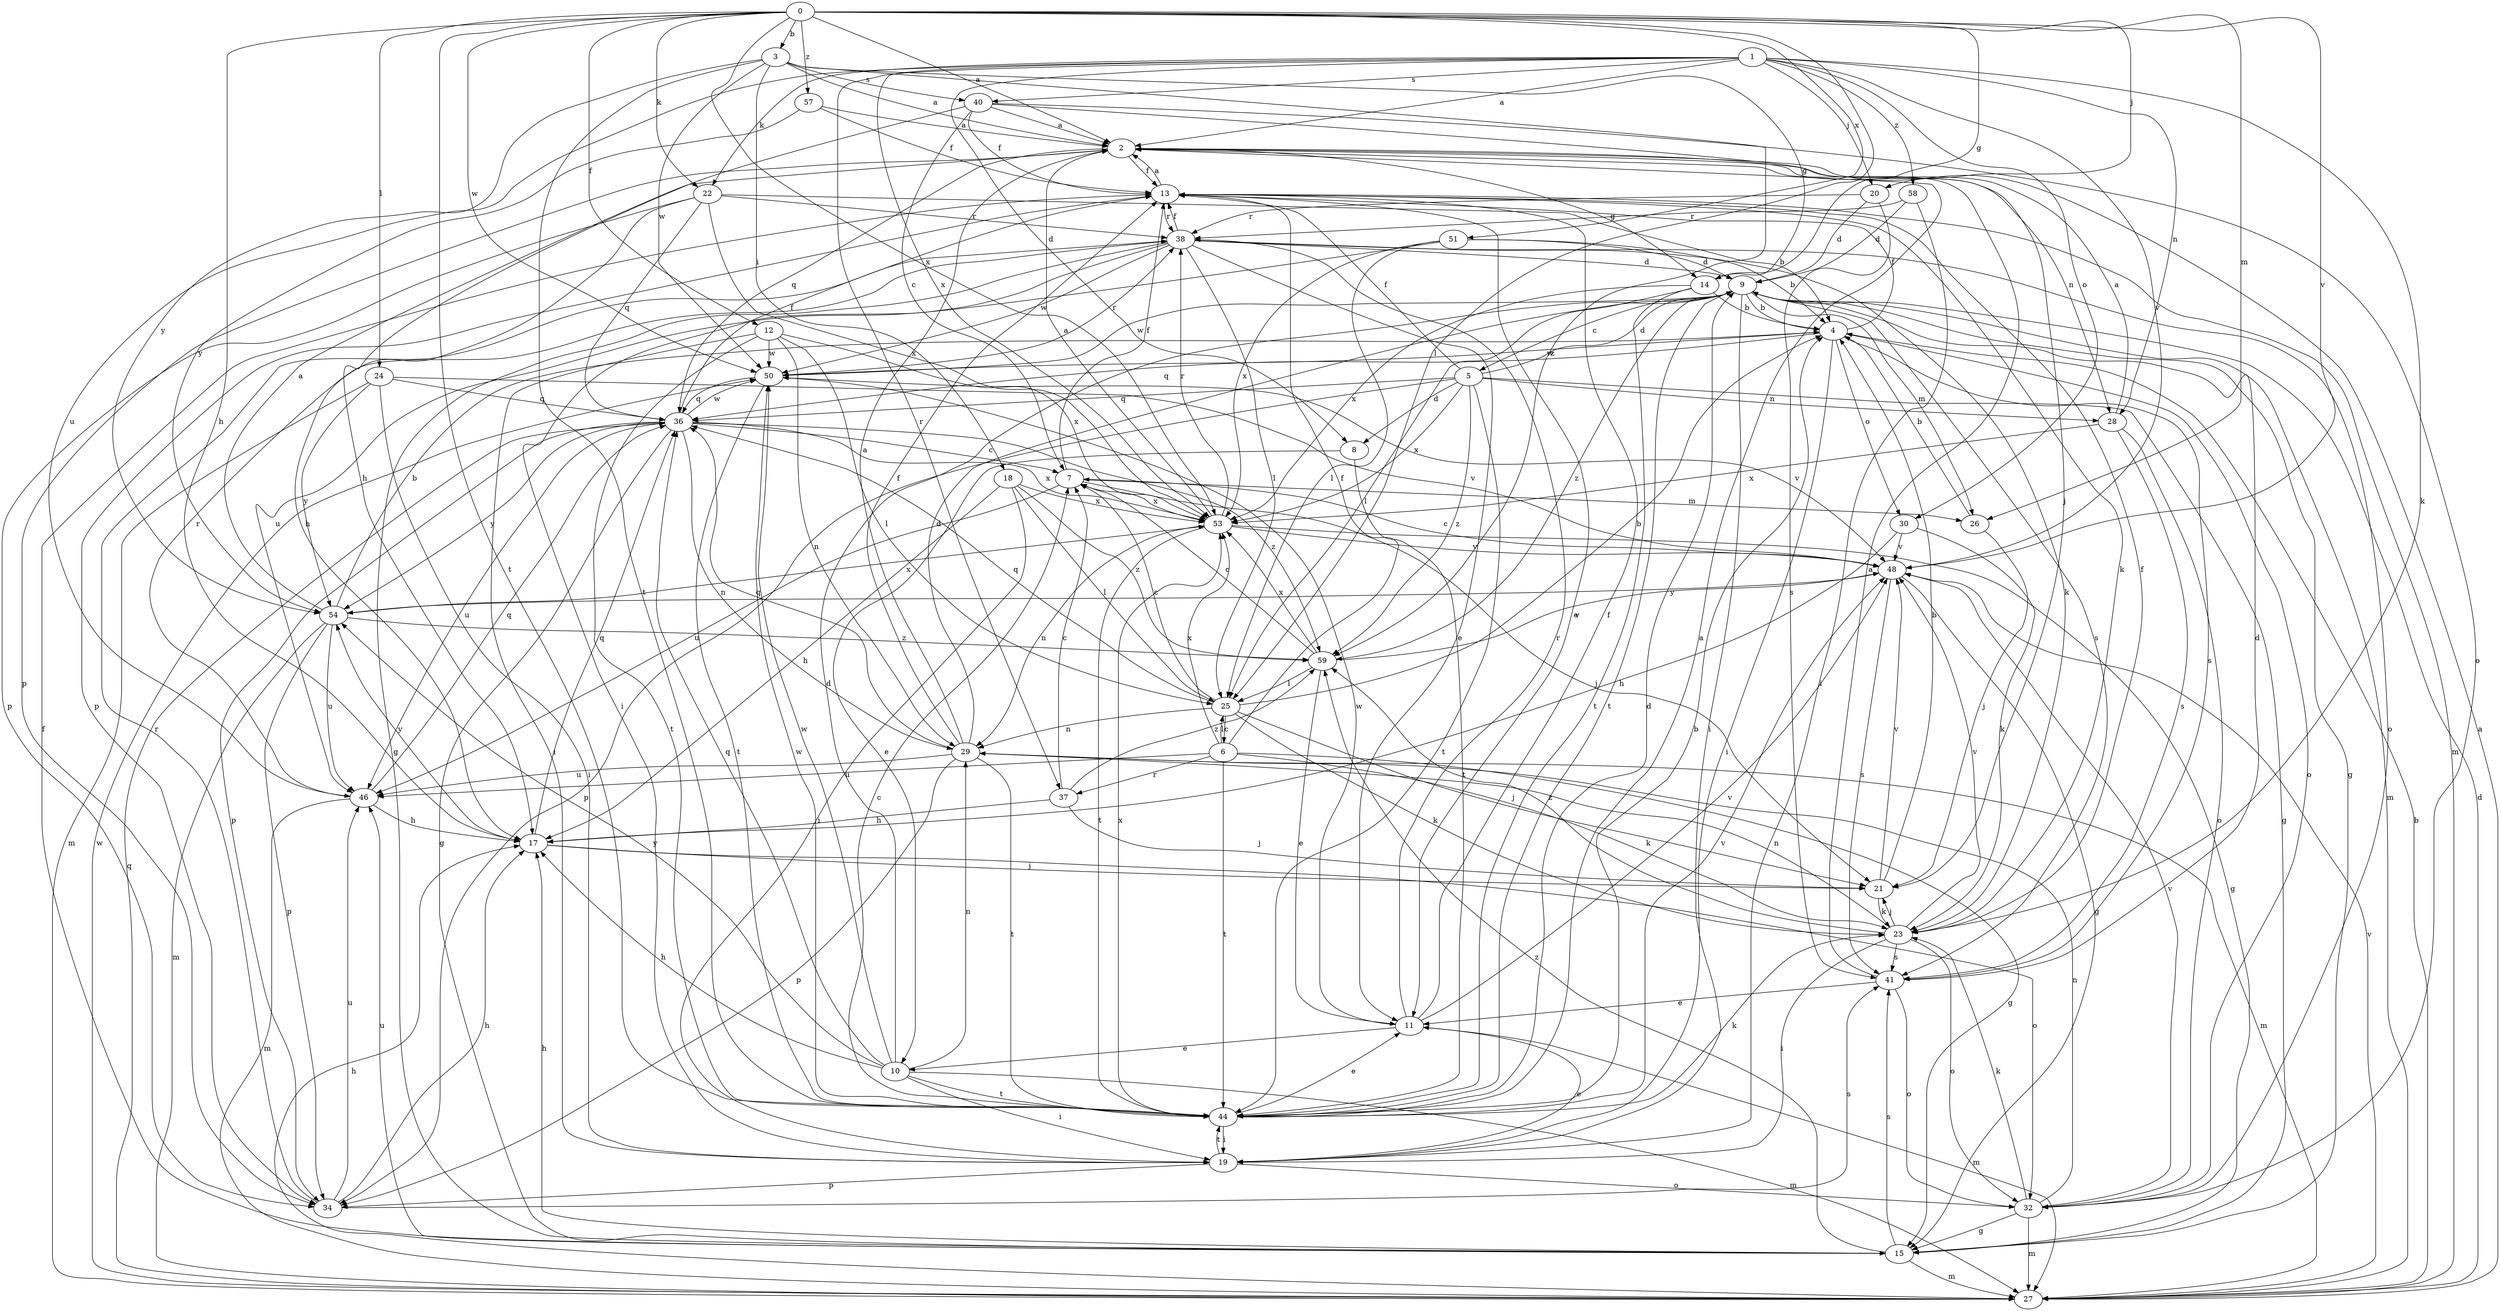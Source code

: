 strict digraph  {
0;
1;
2;
3;
4;
5;
6;
7;
8;
9;
10;
11;
12;
13;
14;
15;
17;
18;
19;
20;
21;
22;
23;
24;
25;
26;
27;
28;
29;
30;
32;
34;
36;
37;
38;
40;
41;
44;
46;
48;
50;
51;
53;
54;
57;
58;
59;
0 -> 2  [label=a];
0 -> 3  [label=b];
0 -> 12  [label=f];
0 -> 14  [label=g];
0 -> 17  [label=h];
0 -> 20  [label=j];
0 -> 22  [label=k];
0 -> 24  [label=l];
0 -> 25  [label=l];
0 -> 26  [label=m];
0 -> 44  [label=t];
0 -> 48  [label=v];
0 -> 50  [label=w];
0 -> 51  [label=x];
0 -> 53  [label=x];
0 -> 57  [label=z];
1 -> 2  [label=a];
1 -> 8  [label=d];
1 -> 20  [label=j];
1 -> 22  [label=k];
1 -> 23  [label=k];
1 -> 28  [label=n];
1 -> 30  [label=o];
1 -> 37  [label=r];
1 -> 40  [label=s];
1 -> 46  [label=u];
1 -> 48  [label=v];
1 -> 53  [label=x];
1 -> 58  [label=z];
2 -> 13  [label=f];
2 -> 14  [label=g];
2 -> 28  [label=n];
2 -> 34  [label=p];
2 -> 36  [label=q];
3 -> 2  [label=a];
3 -> 14  [label=g];
3 -> 18  [label=i];
3 -> 40  [label=s];
3 -> 44  [label=t];
3 -> 50  [label=w];
3 -> 54  [label=y];
3 -> 59  [label=z];
4 -> 13  [label=f];
4 -> 19  [label=i];
4 -> 30  [label=o];
4 -> 32  [label=o];
4 -> 36  [label=q];
4 -> 41  [label=s];
4 -> 50  [label=w];
5 -> 8  [label=d];
5 -> 9  [label=d];
5 -> 13  [label=f];
5 -> 15  [label=g];
5 -> 28  [label=n];
5 -> 34  [label=p];
5 -> 36  [label=q];
5 -> 44  [label=t];
5 -> 53  [label=x];
5 -> 59  [label=z];
6 -> 13  [label=f];
6 -> 15  [label=g];
6 -> 23  [label=k];
6 -> 25  [label=l];
6 -> 37  [label=r];
6 -> 44  [label=t];
6 -> 46  [label=u];
6 -> 53  [label=x];
7 -> 13  [label=f];
7 -> 21  [label=j];
7 -> 26  [label=m];
7 -> 46  [label=u];
7 -> 53  [label=x];
8 -> 10  [label=e];
8 -> 44  [label=t];
9 -> 4  [label=b];
9 -> 5  [label=c];
9 -> 15  [label=g];
9 -> 19  [label=i];
9 -> 26  [label=m];
9 -> 27  [label=m];
9 -> 41  [label=s];
9 -> 44  [label=t];
9 -> 50  [label=w];
9 -> 59  [label=z];
10 -> 9  [label=d];
10 -> 17  [label=h];
10 -> 19  [label=i];
10 -> 27  [label=m];
10 -> 29  [label=n];
10 -> 36  [label=q];
10 -> 44  [label=t];
10 -> 50  [label=w];
10 -> 54  [label=y];
11 -> 10  [label=e];
11 -> 13  [label=f];
11 -> 27  [label=m];
11 -> 38  [label=r];
11 -> 48  [label=v];
11 -> 50  [label=w];
12 -> 19  [label=i];
12 -> 25  [label=l];
12 -> 29  [label=n];
12 -> 44  [label=t];
12 -> 50  [label=w];
12 -> 53  [label=x];
13 -> 2  [label=a];
13 -> 11  [label=e];
13 -> 23  [label=k];
13 -> 27  [label=m];
13 -> 34  [label=p];
13 -> 38  [label=r];
14 -> 4  [label=b];
14 -> 25  [label=l];
14 -> 44  [label=t];
14 -> 53  [label=x];
15 -> 13  [label=f];
15 -> 17  [label=h];
15 -> 27  [label=m];
15 -> 41  [label=s];
15 -> 46  [label=u];
15 -> 59  [label=z];
17 -> 21  [label=j];
17 -> 32  [label=o];
17 -> 36  [label=q];
17 -> 54  [label=y];
18 -> 17  [label=h];
18 -> 19  [label=i];
18 -> 25  [label=l];
18 -> 53  [label=x];
18 -> 59  [label=z];
19 -> 11  [label=e];
19 -> 32  [label=o];
19 -> 34  [label=p];
19 -> 44  [label=t];
20 -> 9  [label=d];
20 -> 38  [label=r];
20 -> 41  [label=s];
21 -> 4  [label=b];
21 -> 23  [label=k];
21 -> 48  [label=v];
22 -> 4  [label=b];
22 -> 17  [label=h];
22 -> 34  [label=p];
22 -> 36  [label=q];
22 -> 38  [label=r];
22 -> 53  [label=x];
23 -> 13  [label=f];
23 -> 19  [label=i];
23 -> 21  [label=j];
23 -> 29  [label=n];
23 -> 32  [label=o];
23 -> 41  [label=s];
23 -> 48  [label=v];
23 -> 59  [label=z];
24 -> 19  [label=i];
24 -> 27  [label=m];
24 -> 36  [label=q];
24 -> 48  [label=v];
24 -> 54  [label=y];
25 -> 4  [label=b];
25 -> 6  [label=c];
25 -> 7  [label=c];
25 -> 21  [label=j];
25 -> 23  [label=k];
25 -> 29  [label=n];
25 -> 36  [label=q];
26 -> 4  [label=b];
26 -> 21  [label=j];
27 -> 2  [label=a];
27 -> 4  [label=b];
27 -> 9  [label=d];
27 -> 17  [label=h];
27 -> 36  [label=q];
27 -> 48  [label=v];
27 -> 50  [label=w];
28 -> 2  [label=a];
28 -> 32  [label=o];
28 -> 41  [label=s];
28 -> 53  [label=x];
29 -> 2  [label=a];
29 -> 9  [label=d];
29 -> 13  [label=f];
29 -> 27  [label=m];
29 -> 34  [label=p];
29 -> 36  [label=q];
29 -> 44  [label=t];
29 -> 46  [label=u];
30 -> 17  [label=h];
30 -> 23  [label=k];
30 -> 48  [label=v];
32 -> 15  [label=g];
32 -> 23  [label=k];
32 -> 27  [label=m];
32 -> 29  [label=n];
32 -> 48  [label=v];
34 -> 17  [label=h];
34 -> 38  [label=r];
34 -> 41  [label=s];
34 -> 46  [label=u];
36 -> 7  [label=c];
36 -> 13  [label=f];
36 -> 15  [label=g];
36 -> 29  [label=n];
36 -> 34  [label=p];
36 -> 46  [label=u];
36 -> 50  [label=w];
36 -> 53  [label=x];
36 -> 54  [label=y];
36 -> 59  [label=z];
37 -> 7  [label=c];
37 -> 17  [label=h];
37 -> 21  [label=j];
37 -> 59  [label=z];
38 -> 9  [label=d];
38 -> 11  [label=e];
38 -> 13  [label=f];
38 -> 15  [label=g];
38 -> 19  [label=i];
38 -> 23  [label=k];
38 -> 25  [label=l];
38 -> 32  [label=o];
38 -> 50  [label=w];
40 -> 2  [label=a];
40 -> 7  [label=c];
40 -> 13  [label=f];
40 -> 17  [label=h];
40 -> 21  [label=j];
40 -> 32  [label=o];
41 -> 2  [label=a];
41 -> 9  [label=d];
41 -> 11  [label=e];
41 -> 32  [label=o];
44 -> 2  [label=a];
44 -> 4  [label=b];
44 -> 7  [label=c];
44 -> 9  [label=d];
44 -> 11  [label=e];
44 -> 19  [label=i];
44 -> 23  [label=k];
44 -> 48  [label=v];
44 -> 50  [label=w];
44 -> 53  [label=x];
46 -> 17  [label=h];
46 -> 27  [label=m];
46 -> 36  [label=q];
46 -> 38  [label=r];
48 -> 7  [label=c];
48 -> 15  [label=g];
48 -> 41  [label=s];
48 -> 54  [label=y];
50 -> 36  [label=q];
50 -> 38  [label=r];
50 -> 44  [label=t];
50 -> 48  [label=v];
51 -> 4  [label=b];
51 -> 9  [label=d];
51 -> 25  [label=l];
51 -> 46  [label=u];
51 -> 53  [label=x];
53 -> 2  [label=a];
53 -> 15  [label=g];
53 -> 29  [label=n];
53 -> 38  [label=r];
53 -> 44  [label=t];
53 -> 48  [label=v];
54 -> 2  [label=a];
54 -> 4  [label=b];
54 -> 27  [label=m];
54 -> 34  [label=p];
54 -> 46  [label=u];
54 -> 53  [label=x];
54 -> 59  [label=z];
57 -> 2  [label=a];
57 -> 13  [label=f];
57 -> 54  [label=y];
58 -> 9  [label=d];
58 -> 19  [label=i];
58 -> 38  [label=r];
59 -> 7  [label=c];
59 -> 11  [label=e];
59 -> 25  [label=l];
59 -> 48  [label=v];
59 -> 53  [label=x];
}
